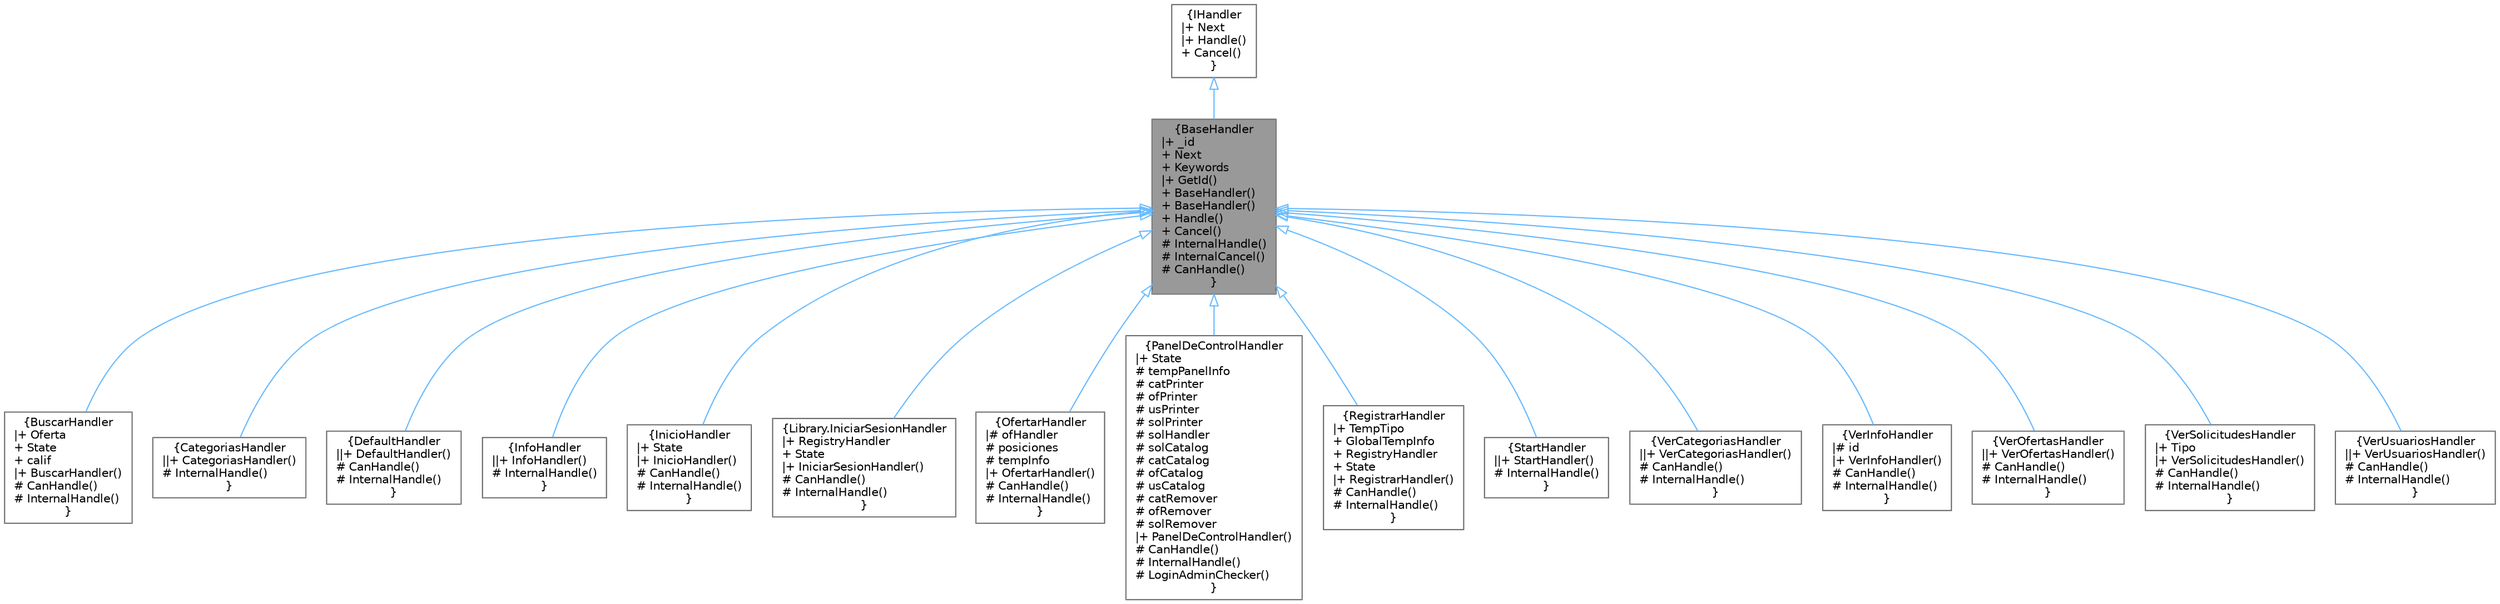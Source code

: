 digraph "BaseHandler"
{
 // INTERACTIVE_SVG=YES
 // LATEX_PDF_SIZE
  bgcolor="transparent";
  edge [fontname=Helvetica,fontsize=10,labelfontname=Helvetica,labelfontsize=10];
  node [fontname=Helvetica,fontsize=10,shape=box,height=0.2,width=0.4];
  Node1 [label="{BaseHandler\n|+ _id\l+ Next\l+ Keywords\l|+ GetId()\l+ BaseHandler()\l+ BaseHandler()\l+ Handle()\l+ Cancel()\l# InternalHandle()\l# InternalCancel()\l# CanHandle()\l}",height=0.2,width=0.4,color="gray40", fillcolor="grey60", style="filled", fontcolor="black",tooltip="Clase base para implementar el patrón Chain of Responsibility. En ese patrón se pasa un mensaje a tra..."];
  Node2 -> Node1 [dir="back",color="steelblue1",style="solid",arrowtail="onormal"];
  Node2 [label="{IHandler\n|+ Next\l|+ Handle()\l+ Cancel()\l}",height=0.2,width=0.4,color="gray40", fillcolor="white", style="filled",URL="$interfaceIHandler.html",tooltip="Interfaz para implementar el patrón Chain of Responsibility. En ese patrón se pasa un mensaje a travé..."];
  Node1 -> Node3 [dir="back",color="steelblue1",style="solid",arrowtail="onormal"];
  Node3 [label="{BuscarHandler\n|+ Oferta\l+ State\l+ calif\l|+ BuscarHandler()\l# CanHandle()\l# InternalHandle()\l}",height=0.2,width=0.4,color="gray40", fillcolor="white", style="filled",URL="$classBuscarHandler.html",tooltip="Muestra una lista de OfertaDeServicio disponibles según su ID y el trabajo. El usuario puede seleccio..."];
  Node1 -> Node4 [dir="back",color="steelblue1",style="solid",arrowtail="onormal"];
  Node4 [label="{CategoriasHandler\n||+ CategoriasHandler()\l# InternalHandle()\l}",height=0.2,width=0.4,color="gray40", fillcolor="white", style="filled",URL="$classCategoriasHandler.html",tooltip="IHandler del patrón Chain of Responsibility que implementa lee la palabra categoria/s y muestra al us..."];
  Node1 -> Node5 [dir="back",color="steelblue1",style="solid",arrowtail="onormal"];
  Node5 [label="{DefaultHandler\n||+ DefaultHandler()\l# CanHandle()\l# InternalHandle()\l}",height=0.2,width=0.4,color="gray40", fillcolor="white", style="filled",URL="$classDefaultHandler.html",tooltip="IHandler \"default\", procesa una respuesta a cualquier mensaje que no lo haga otro handler."];
  Node1 -> Node6 [dir="back",color="steelblue1",style="solid",arrowtail="onormal"];
  Node6 [label="{InfoHandler\n||+ InfoHandler()\l# InternalHandle()\l}",height=0.2,width=0.4,color="gray40", fillcolor="white", style="filled",URL="$classInfoHandler.html",tooltip="Un \"handler\" del patrón Chain of Responsibility que lee el comando \"info\"."];
  Node1 -> Node7 [dir="back",color="steelblue1",style="solid",arrowtail="onormal"];
  Node7 [label="{InicioHandler\n|+ State\l|+ InicioHandler()\l# CanHandle()\l# InternalHandle()\l}",height=0.2,width=0.4,color="gray40", fillcolor="white", style="filled",URL="$classInicioHandler.html",tooltip="Dependiendo del TipoDeUsuario del Usuario muestra distintas opciones. Para un Trabajador muestra Ofer..."];
  Node1 -> Node8 [dir="back",color="steelblue1",style="solid",arrowtail="onormal"];
  Node8 [label="{Library.IniciarSesionHandler\n|+ RegistryHandler\l+ State\l|+ IniciarSesionHandler()\l# CanHandle()\l# InternalHandle()\l}",height=0.2,width=0.4,color="gray40", fillcolor="white", style="filled",URL="$classLibrary_1_1IniciarSesionHandler.html",tooltip="Solicita al usuario su Nick y su Contraseña y si coinciden con la base de datos pasa a InicioHandler."];
  Node1 -> Node9 [dir="back",color="steelblue1",style="solid",arrowtail="onormal"];
  Node9 [label="{OfertarHandler\n|# ofHandler\l# posiciones\l# tempInfo\l|+ OfertarHandler()\l# CanHandle()\l# InternalHandle()\l}",height=0.2,width=0.4,color="gray40", fillcolor="white", style="filled",URL="$classOfertarHandler.html",tooltip="Permite a un Trabajador crear una oferta de servicio, mediante lo cual se le pedirá la categoría en l..."];
  Node1 -> Node10 [dir="back",color="steelblue1",style="solid",arrowtail="onormal"];
  Node10 [label="{PanelDeControlHandler\n|+ State\l# tempPanelInfo\l# catPrinter\l# ofPrinter\l# usPrinter\l# solPrinter\l# solHandler\l# solCatalog\l# catCatalog\l# ofCatalog\l# usCatalog\l# catRemover\l# ofRemover\l# solRemover\l|+ PanelDeControlHandler()\l# CanHandle()\l# InternalHandle()\l# LoginAdminChecker()\l}",height=0.2,width=0.4,color="gray40", fillcolor="white", style="filled",URL="$classPanelDeControlHandler.html",tooltip="Se fija si el Telegram ID de la persona corresponde a un administrador y le pide su contraseña de adm..."];
  Node1 -> Node11 [dir="back",color="steelblue1",style="solid",arrowtail="onormal"];
  Node11 [label="{RegistrarHandler\n|+ TempTipo\l+ GlobalTempInfo\l+ RegistryHandler\l+ State\l|+ RegistrarHandler()\l# CanHandle()\l# InternalHandle()\l}",height=0.2,width=0.4,color="gray40", fillcolor="white", style="filled",URL="$classRegistrarHandler.html",tooltip="Handler para manejar el ingreso de datos del Usuario."];
  Node1 -> Node12 [dir="back",color="steelblue1",style="solid",arrowtail="onormal"];
  Node12 [label="{StartHandler\n||+ StartHandler()\l# InternalHandle()\l}",height=0.2,width=0.4,color="gray40", fillcolor="white", style="filled",URL="$classStartHandler.html",tooltip="Un \"handler\" del patrón Chain of Responsibility que lee la palabra \"start\", o el comando /start,..."];
  Node1 -> Node13 [dir="back",color="steelblue1",style="solid",arrowtail="onormal"];
  Node13 [label="{VerCategoriasHandler\n||+ VerCategoriasHandler()\l# CanHandle()\l# InternalHandle()\l}",height=0.2,width=0.4,color="gray40", fillcolor="white", style="filled",URL="$classVerCategoriasHandler.html",tooltip="IHandler del patrón Chain of Responsibility que implementa lee la palabra categoria/s y muestra al us..."];
  Node1 -> Node14 [dir="back",color="steelblue1",style="solid",arrowtail="onormal"];
  Node14 [label="{VerInfoHandler\n|# id\l|+ VerInfoHandler()\l# CanHandle()\l# InternalHandle()\l}",height=0.2,width=0.4,color="gray40", fillcolor="white", style="filled",URL="$classVerInfoHandler.html",tooltip="Muestra toda la información correspondiente al Usuario que tiene la sesión iniciada,..."];
  Node1 -> Node15 [dir="back",color="steelblue1",style="solid",arrowtail="onormal"];
  Node15 [label="{VerOfertasHandler\n||+ VerOfertasHandler()\l# CanHandle()\l# InternalHandle()\l}",height=0.2,width=0.4,color="gray40", fillcolor="white", style="filled",URL="$classVerOfertasHandler.html",tooltip="Presenta al trabajador cada OfertaDeServicio vigente ligada al mismo y le permite calificar al Emplea..."];
  Node1 -> Node16 [dir="back",color="steelblue1",style="solid",arrowtail="onormal"];
  Node16 [label="{VerSolicitudesHandler\n|+ Tipo\l|+ VerSolicitudesHandler()\l# CanHandle()\l# InternalHandle()\l}",height=0.2,width=0.4,color="gray40", fillcolor="white", style="filled",URL="$classVerSolicitudesHandler.html",tooltip="Muestra cada Solicitud no-finalizada que esté ligada al Empleador que tenga la sesión iniciada y le p..."];
  Node1 -> Node17 [dir="back",color="steelblue1",style="solid",arrowtail="onormal"];
  Node17 [label="{VerUsuariosHandler\n||+ VerUsuariosHandler()\l# CanHandle()\l# InternalHandle()\l}",height=0.2,width=0.4,color="gray40", fillcolor="white", style="filled",URL="$classVerUsuariosHandler.html",tooltip="Muestra al administrador una lista de cada Usuario registrado y le da la opción de dar de baja a algu..."];
}
